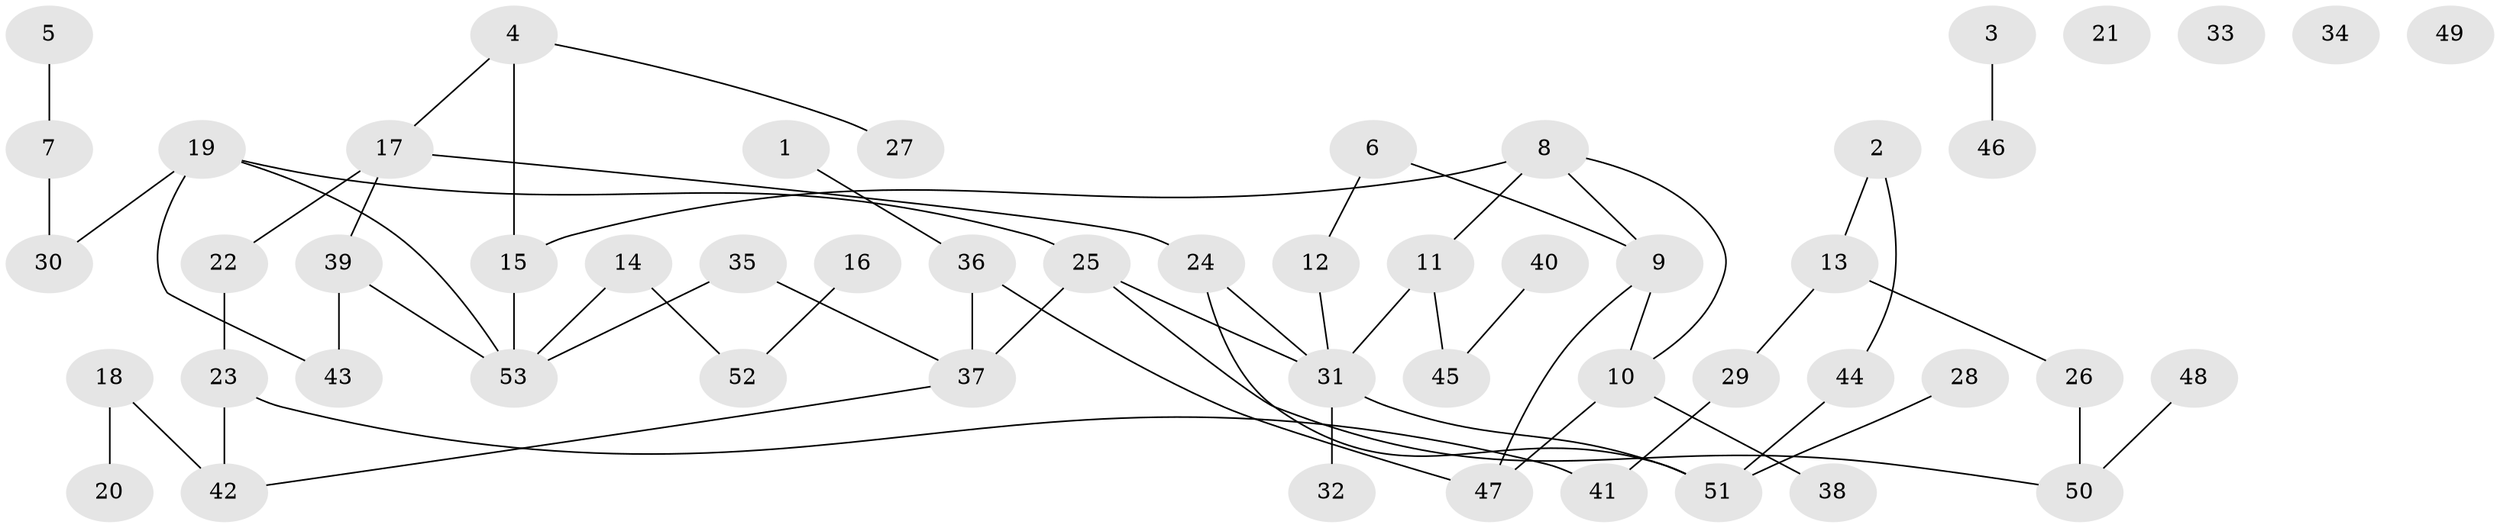// Generated by graph-tools (version 1.1) at 2025/38/03/09/25 04:38:48]
// undirected, 53 vertices, 60 edges
graph export_dot {
graph [start="1"]
  node [color=gray90,style=filled];
  1;
  2;
  3;
  4;
  5;
  6;
  7;
  8;
  9;
  10;
  11;
  12;
  13;
  14;
  15;
  16;
  17;
  18;
  19;
  20;
  21;
  22;
  23;
  24;
  25;
  26;
  27;
  28;
  29;
  30;
  31;
  32;
  33;
  34;
  35;
  36;
  37;
  38;
  39;
  40;
  41;
  42;
  43;
  44;
  45;
  46;
  47;
  48;
  49;
  50;
  51;
  52;
  53;
  1 -- 36;
  2 -- 13;
  2 -- 44;
  3 -- 46;
  4 -- 15;
  4 -- 17;
  4 -- 27;
  5 -- 7;
  6 -- 9;
  6 -- 12;
  7 -- 30;
  8 -- 9;
  8 -- 10;
  8 -- 11;
  8 -- 15;
  9 -- 10;
  9 -- 47;
  10 -- 38;
  10 -- 47;
  11 -- 31;
  11 -- 45;
  12 -- 31;
  13 -- 26;
  13 -- 29;
  14 -- 52;
  14 -- 53;
  15 -- 53;
  16 -- 52;
  17 -- 22;
  17 -- 24;
  17 -- 39;
  18 -- 20;
  18 -- 42;
  19 -- 25;
  19 -- 30;
  19 -- 43;
  19 -- 53;
  22 -- 23;
  23 -- 41;
  23 -- 42;
  24 -- 31;
  24 -- 51;
  25 -- 31;
  25 -- 37;
  25 -- 50;
  26 -- 50;
  28 -- 51;
  29 -- 41;
  31 -- 32;
  31 -- 51;
  35 -- 37;
  35 -- 53;
  36 -- 37;
  36 -- 47;
  37 -- 42;
  39 -- 43;
  39 -- 53;
  40 -- 45;
  44 -- 51;
  48 -- 50;
}
